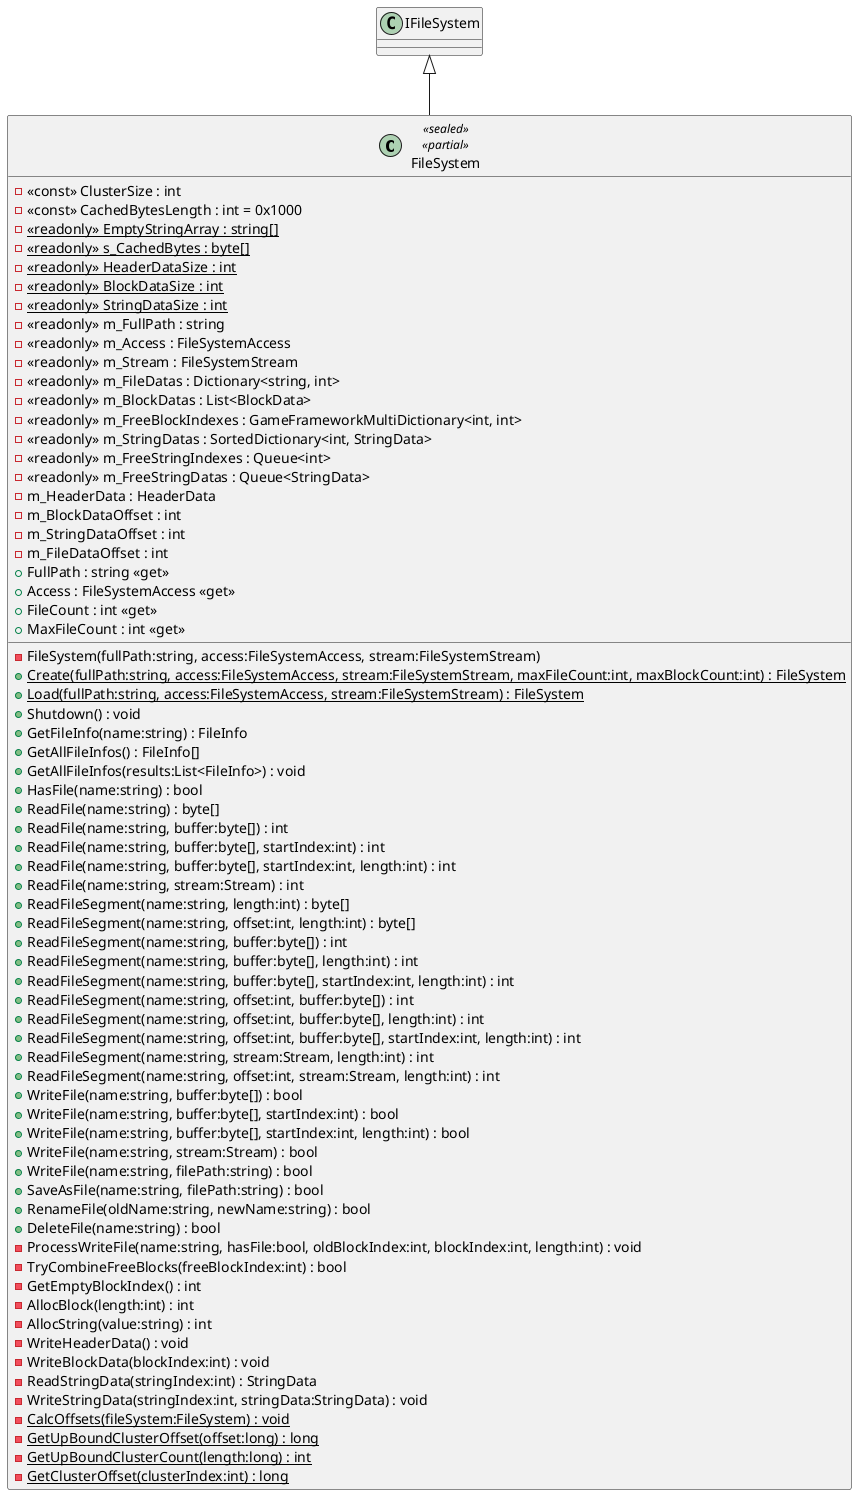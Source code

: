 @startuml
class FileSystem <<sealed>> <<partial>> {
    - <<const>> ClusterSize : int
    - <<const>> CachedBytesLength : int = 0x1000
    - {static} <<readonly>> EmptyStringArray : string[]
    - {static} <<readonly>> s_CachedBytes : byte[]
    - {static} <<readonly>> HeaderDataSize : int
    - {static} <<readonly>> BlockDataSize : int
    - {static} <<readonly>> StringDataSize : int
    - <<readonly>> m_FullPath : string
    - <<readonly>> m_Access : FileSystemAccess
    - <<readonly>> m_Stream : FileSystemStream
    - <<readonly>> m_FileDatas : Dictionary<string, int>
    - <<readonly>> m_BlockDatas : List<BlockData>
    - <<readonly>> m_FreeBlockIndexes : GameFrameworkMultiDictionary<int, int>
    - <<readonly>> m_StringDatas : SortedDictionary<int, StringData>
    - <<readonly>> m_FreeStringIndexes : Queue<int>
    - <<readonly>> m_FreeStringDatas : Queue<StringData>
    - m_HeaderData : HeaderData
    - m_BlockDataOffset : int
    - m_StringDataOffset : int
    - m_FileDataOffset : int
    - FileSystem(fullPath:string, access:FileSystemAccess, stream:FileSystemStream)
    + FullPath : string <<get>>
    + Access : FileSystemAccess <<get>>
    + FileCount : int <<get>>
    + MaxFileCount : int <<get>>
    + {static} Create(fullPath:string, access:FileSystemAccess, stream:FileSystemStream, maxFileCount:int, maxBlockCount:int) : FileSystem
    + {static} Load(fullPath:string, access:FileSystemAccess, stream:FileSystemStream) : FileSystem
    + Shutdown() : void
    + GetFileInfo(name:string) : FileInfo
    + GetAllFileInfos() : FileInfo[]
    + GetAllFileInfos(results:List<FileInfo>) : void
    + HasFile(name:string) : bool
    + ReadFile(name:string) : byte[]
    + ReadFile(name:string, buffer:byte[]) : int
    + ReadFile(name:string, buffer:byte[], startIndex:int) : int
    + ReadFile(name:string, buffer:byte[], startIndex:int, length:int) : int
    + ReadFile(name:string, stream:Stream) : int
    + ReadFileSegment(name:string, length:int) : byte[]
    + ReadFileSegment(name:string, offset:int, length:int) : byte[]
    + ReadFileSegment(name:string, buffer:byte[]) : int
    + ReadFileSegment(name:string, buffer:byte[], length:int) : int
    + ReadFileSegment(name:string, buffer:byte[], startIndex:int, length:int) : int
    + ReadFileSegment(name:string, offset:int, buffer:byte[]) : int
    + ReadFileSegment(name:string, offset:int, buffer:byte[], length:int) : int
    + ReadFileSegment(name:string, offset:int, buffer:byte[], startIndex:int, length:int) : int
    + ReadFileSegment(name:string, stream:Stream, length:int) : int
    + ReadFileSegment(name:string, offset:int, stream:Stream, length:int) : int
    + WriteFile(name:string, buffer:byte[]) : bool
    + WriteFile(name:string, buffer:byte[], startIndex:int) : bool
    + WriteFile(name:string, buffer:byte[], startIndex:int, length:int) : bool
    + WriteFile(name:string, stream:Stream) : bool
    + WriteFile(name:string, filePath:string) : bool
    + SaveAsFile(name:string, filePath:string) : bool
    + RenameFile(oldName:string, newName:string) : bool
    + DeleteFile(name:string) : bool
    - ProcessWriteFile(name:string, hasFile:bool, oldBlockIndex:int, blockIndex:int, length:int) : void
    - TryCombineFreeBlocks(freeBlockIndex:int) : bool
    - GetEmptyBlockIndex() : int
    - AllocBlock(length:int) : int
    - AllocString(value:string) : int
    - WriteHeaderData() : void
    - WriteBlockData(blockIndex:int) : void
    - ReadStringData(stringIndex:int) : StringData
    - WriteStringData(stringIndex:int, stringData:StringData) : void
    - {static} CalcOffsets(fileSystem:FileSystem) : void
    - {static} GetUpBoundClusterOffset(offset:long) : long
    - {static} GetUpBoundClusterCount(length:long) : int
    - {static} GetClusterOffset(clusterIndex:int) : long
}
IFileSystem <|-- FileSystem
@enduml
